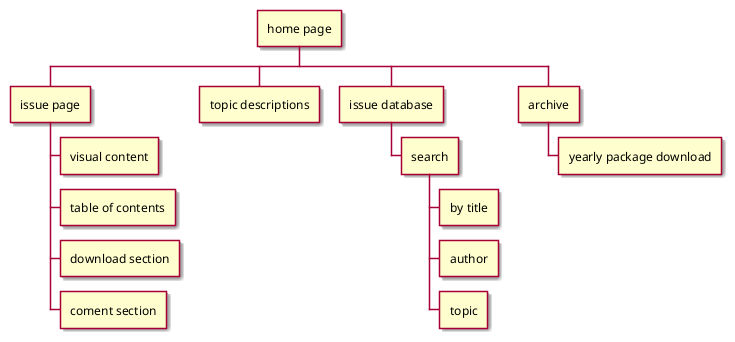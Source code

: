 @startwbs
skin rose
* home page
** issue page
*** visual content
*** table of contents
*** download section
*** coment section
** topic descriptions
** issue database
*** search
**** by title
**** author
**** topic
** archive
*** yearly package download
@endwbs
